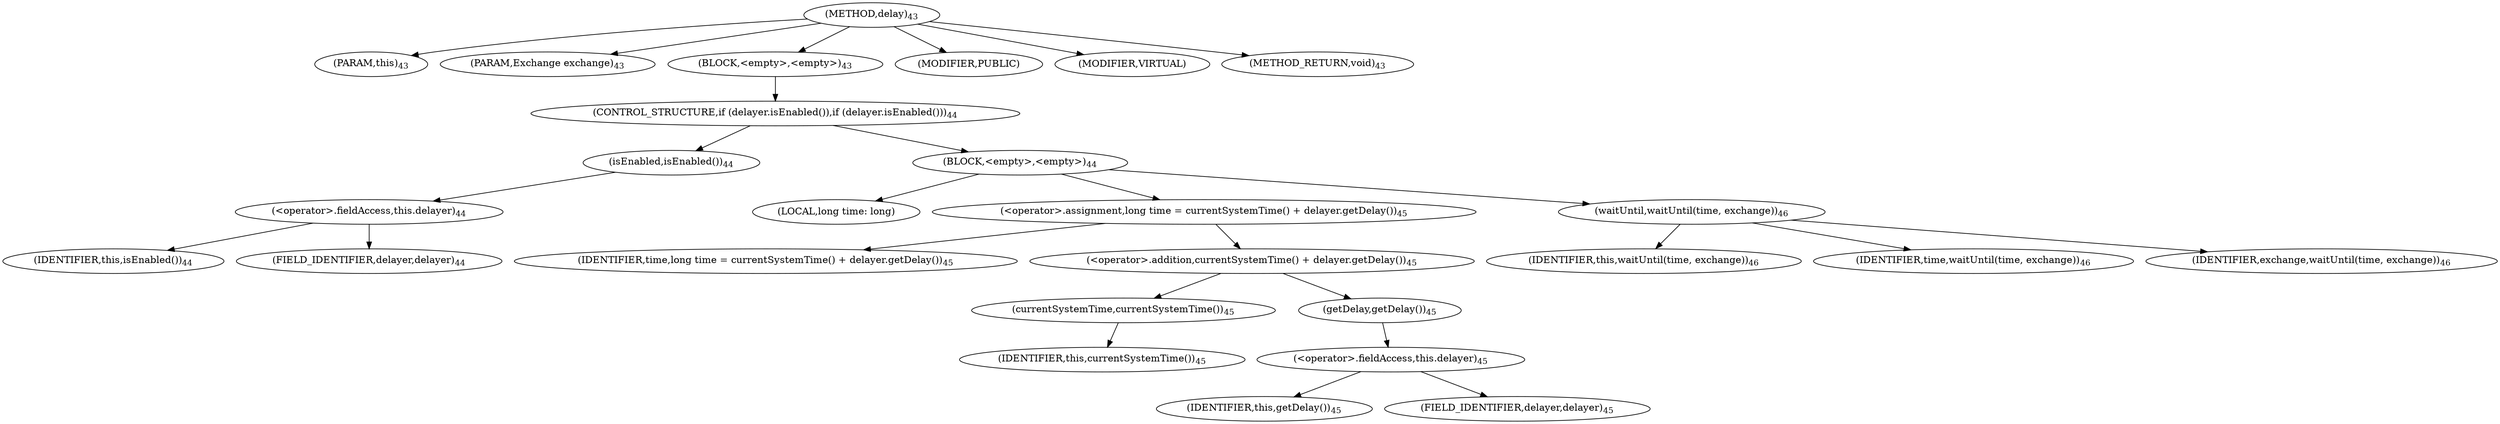 digraph "delay" {  
"58" [label = <(METHOD,delay)<SUB>43</SUB>> ]
"8" [label = <(PARAM,this)<SUB>43</SUB>> ]
"59" [label = <(PARAM,Exchange exchange)<SUB>43</SUB>> ]
"60" [label = <(BLOCK,&lt;empty&gt;,&lt;empty&gt;)<SUB>43</SUB>> ]
"61" [label = <(CONTROL_STRUCTURE,if (delayer.isEnabled()),if (delayer.isEnabled()))<SUB>44</SUB>> ]
"62" [label = <(isEnabled,isEnabled())<SUB>44</SUB>> ]
"63" [label = <(&lt;operator&gt;.fieldAccess,this.delayer)<SUB>44</SUB>> ]
"64" [label = <(IDENTIFIER,this,isEnabled())<SUB>44</SUB>> ]
"65" [label = <(FIELD_IDENTIFIER,delayer,delayer)<SUB>44</SUB>> ]
"66" [label = <(BLOCK,&lt;empty&gt;,&lt;empty&gt;)<SUB>44</SUB>> ]
"67" [label = <(LOCAL,long time: long)> ]
"68" [label = <(&lt;operator&gt;.assignment,long time = currentSystemTime() + delayer.getDelay())<SUB>45</SUB>> ]
"69" [label = <(IDENTIFIER,time,long time = currentSystemTime() + delayer.getDelay())<SUB>45</SUB>> ]
"70" [label = <(&lt;operator&gt;.addition,currentSystemTime() + delayer.getDelay())<SUB>45</SUB>> ]
"71" [label = <(currentSystemTime,currentSystemTime())<SUB>45</SUB>> ]
"7" [label = <(IDENTIFIER,this,currentSystemTime())<SUB>45</SUB>> ]
"72" [label = <(getDelay,getDelay())<SUB>45</SUB>> ]
"73" [label = <(&lt;operator&gt;.fieldAccess,this.delayer)<SUB>45</SUB>> ]
"74" [label = <(IDENTIFIER,this,getDelay())<SUB>45</SUB>> ]
"75" [label = <(FIELD_IDENTIFIER,delayer,delayer)<SUB>45</SUB>> ]
"76" [label = <(waitUntil,waitUntil(time, exchange))<SUB>46</SUB>> ]
"9" [label = <(IDENTIFIER,this,waitUntil(time, exchange))<SUB>46</SUB>> ]
"77" [label = <(IDENTIFIER,time,waitUntil(time, exchange))<SUB>46</SUB>> ]
"78" [label = <(IDENTIFIER,exchange,waitUntil(time, exchange))<SUB>46</SUB>> ]
"79" [label = <(MODIFIER,PUBLIC)> ]
"80" [label = <(MODIFIER,VIRTUAL)> ]
"81" [label = <(METHOD_RETURN,void)<SUB>43</SUB>> ]
  "58" -> "8" 
  "58" -> "59" 
  "58" -> "60" 
  "58" -> "79" 
  "58" -> "80" 
  "58" -> "81" 
  "60" -> "61" 
  "61" -> "62" 
  "61" -> "66" 
  "62" -> "63" 
  "63" -> "64" 
  "63" -> "65" 
  "66" -> "67" 
  "66" -> "68" 
  "66" -> "76" 
  "68" -> "69" 
  "68" -> "70" 
  "70" -> "71" 
  "70" -> "72" 
  "71" -> "7" 
  "72" -> "73" 
  "73" -> "74" 
  "73" -> "75" 
  "76" -> "9" 
  "76" -> "77" 
  "76" -> "78" 
}

